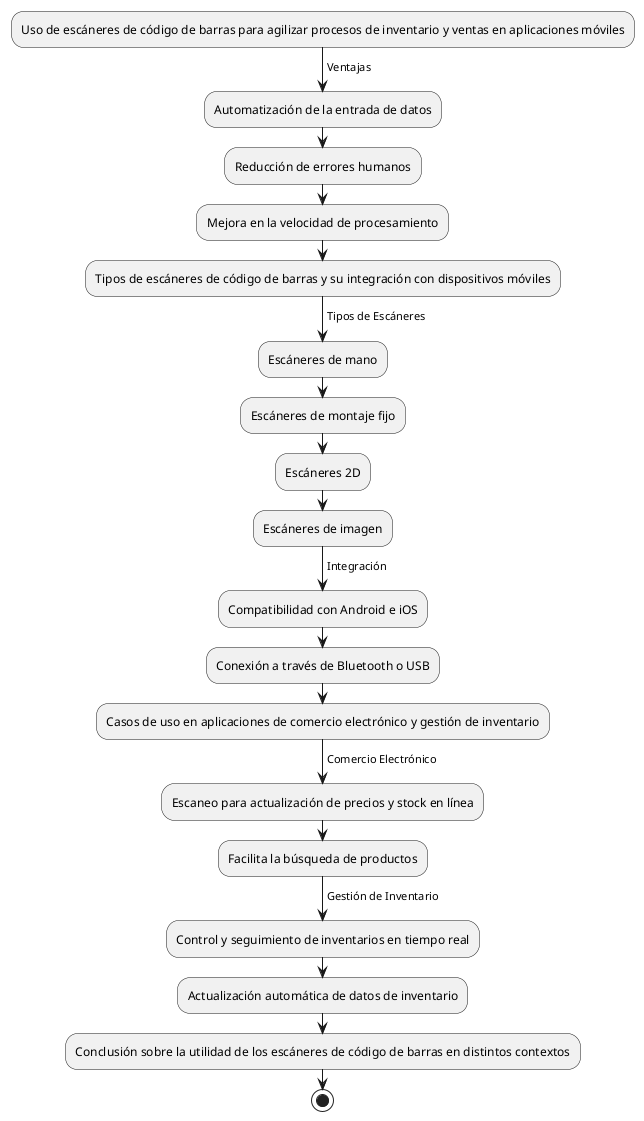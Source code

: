 @startuml start

:Uso de escáneres de código de barras para agilizar procesos de inventario y ventas en aplicaciones móviles;
-> Ventajas;
:Automatización de la entrada de datos;
:Reducción de errores humanos;
:Mejora en la velocidad de procesamiento;

:Tipos de escáneres de código de barras y su integración con dispositivos móviles;
-> Tipos de Escáneres;
:Escáneres de mano;
:Escáneres de montaje fijo;
:Escáneres 2D;
:Escáneres de imagen;
-> Integración;
:Compatibilidad con Android e iOS;
:Conexión a través de Bluetooth o USB;

:Casos de uso en aplicaciones de comercio electrónico y gestión de inventario;
-> Comercio Electrónico;
:Escaneo para actualización de precios y stock en línea;
:Facilita la búsqueda de productos;
-> Gestión de Inventario;
:Control y seguimiento de inventarios en tiempo real;
:Actualización automática de datos de inventario;

:Conclusión sobre la utilidad de los escáneres de código de barras en distintos contextos;
stop
@enduml
